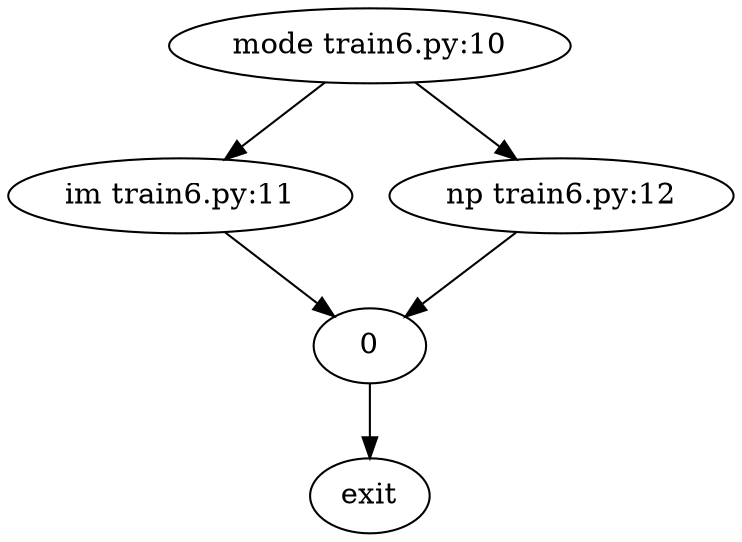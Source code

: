 strict digraph {"mode train6.py:10" -> "im train6.py:11"
-> "0"
"mode train6.py:10" -> "np train6.py:12"
-> "0"
->
exit
}